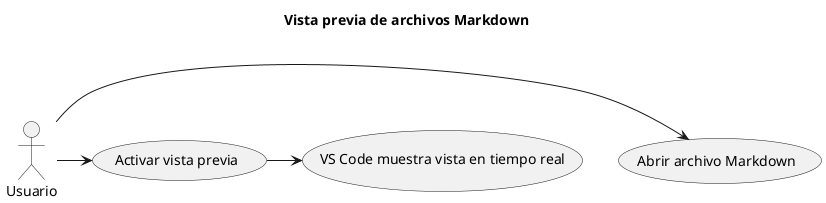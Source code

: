 @startuml
title Vista previa de archivos Markdown
:Usuario: -> (Abrir archivo Markdown)
:Usuario: -> (Activar vista previa)
(Activar vista previa) -> (VS Code muestra vista en tiempo real)
@enduml
